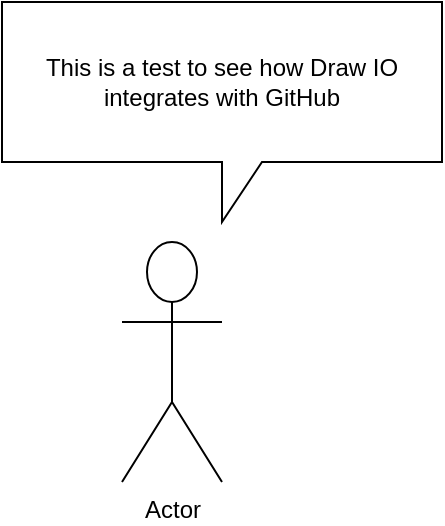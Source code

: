 <mxfile version="24.7.8">
  <diagram name="Page-1" id="0sKIDZe7GBhm8Zl-4BON">
    <mxGraphModel dx="794" dy="519" grid="1" gridSize="10" guides="1" tooltips="1" connect="1" arrows="1" fold="1" page="1" pageScale="1" pageWidth="850" pageHeight="1100" math="0" shadow="0">
      <root>
        <mxCell id="0" />
        <mxCell id="1" parent="0" />
        <mxCell id="qssWq0rDhxKIm7gqRJEv-1" value="This is a test to see how Draw IO integrates with GitHub" style="shape=callout;whiteSpace=wrap;html=1;perimeter=calloutPerimeter;" vertex="1" parent="1">
          <mxGeometry x="340" y="210" width="220" height="110" as="geometry" />
        </mxCell>
        <mxCell id="qssWq0rDhxKIm7gqRJEv-2" value="Actor" style="shape=umlActor;verticalLabelPosition=bottom;verticalAlign=top;html=1;outlineConnect=0;" vertex="1" parent="1">
          <mxGeometry x="400" y="330" width="50" height="120" as="geometry" />
        </mxCell>
      </root>
    </mxGraphModel>
  </diagram>
</mxfile>
